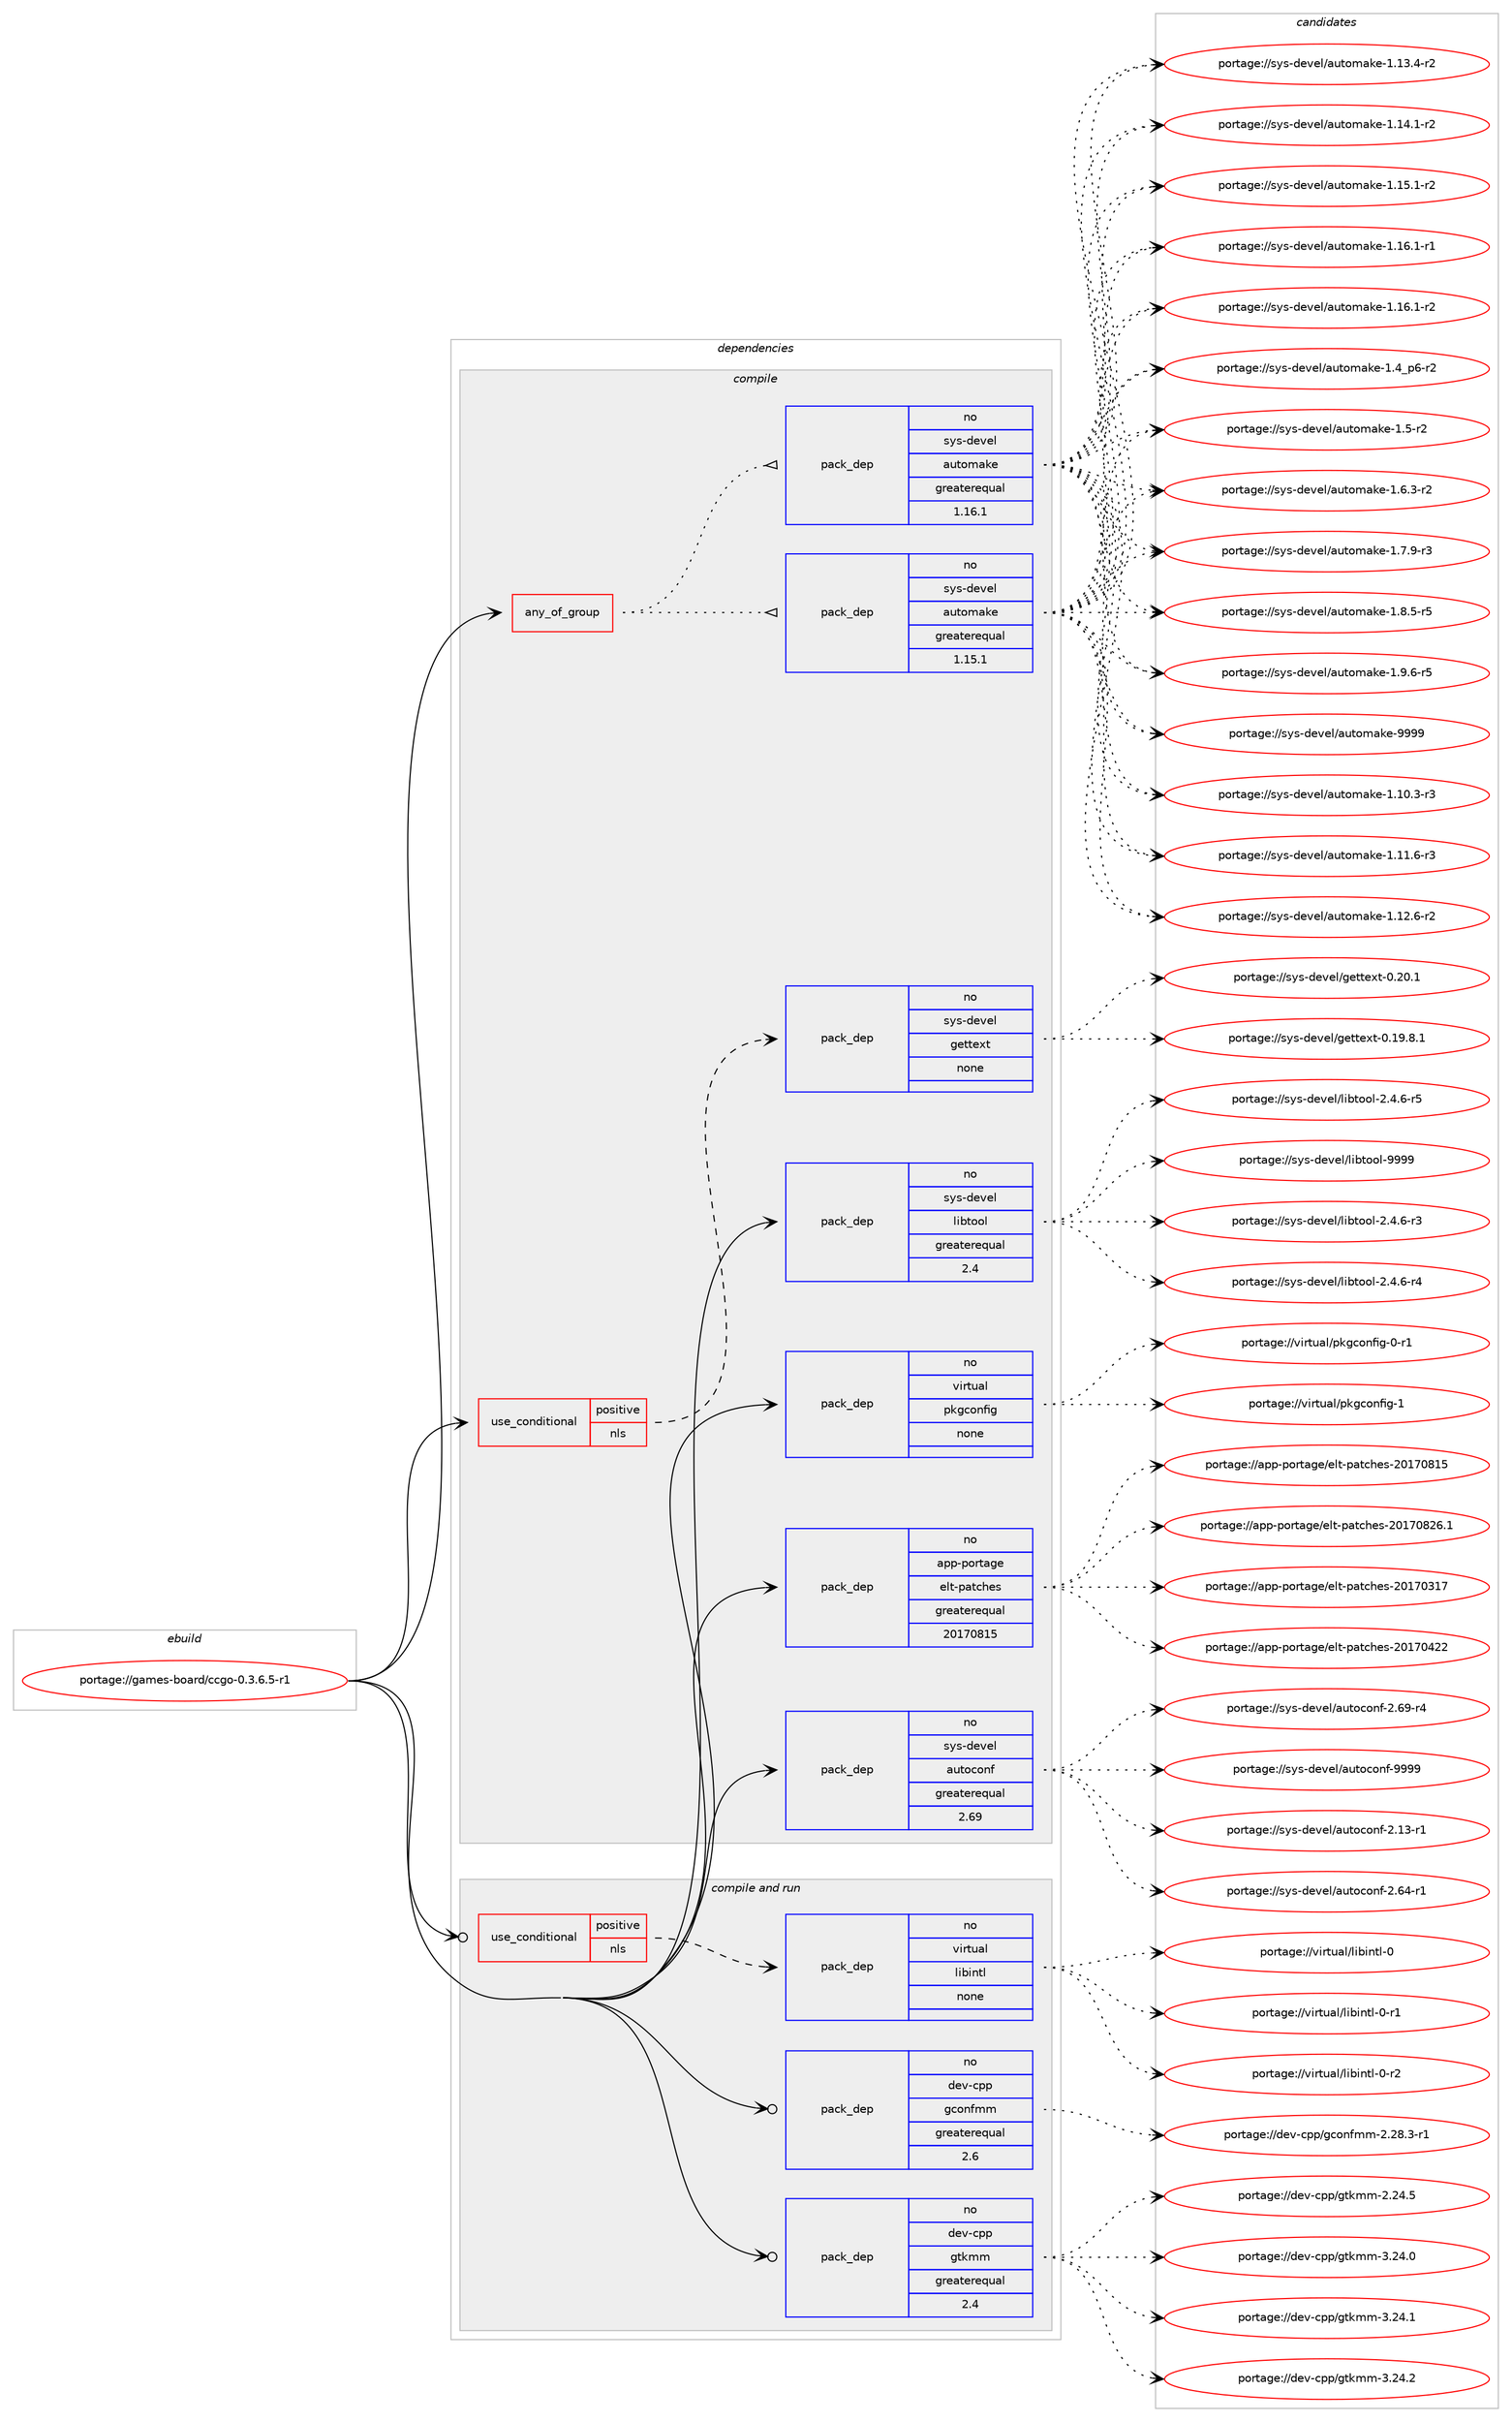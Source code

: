 digraph prolog {

# *************
# Graph options
# *************

newrank=true;
concentrate=true;
compound=true;
graph [rankdir=LR,fontname=Helvetica,fontsize=10,ranksep=1.5];#, ranksep=2.5, nodesep=0.2];
edge  [arrowhead=vee];
node  [fontname=Helvetica,fontsize=10];

# **********
# The ebuild
# **********

subgraph cluster_leftcol {
color=gray;
rank=same;
label=<<i>ebuild</i>>;
id [label="portage://games-board/ccgo-0.3.6.5-r1", color=red, width=4, href="../games-board/ccgo-0.3.6.5-r1.svg"];
}

# ****************
# The dependencies
# ****************

subgraph cluster_midcol {
color=gray;
label=<<i>dependencies</i>>;
subgraph cluster_compile {
fillcolor="#eeeeee";
style=filled;
label=<<i>compile</i>>;
subgraph any3726 {
dependency270410 [label=<<TABLE BORDER="0" CELLBORDER="1" CELLSPACING="0" CELLPADDING="4"><TR><TD CELLPADDING="10">any_of_group</TD></TR></TABLE>>, shape=none, color=red];subgraph pack193893 {
dependency270411 [label=<<TABLE BORDER="0" CELLBORDER="1" CELLSPACING="0" CELLPADDING="4" WIDTH="220"><TR><TD ROWSPAN="6" CELLPADDING="30">pack_dep</TD></TR><TR><TD WIDTH="110">no</TD></TR><TR><TD>sys-devel</TD></TR><TR><TD>automake</TD></TR><TR><TD>greaterequal</TD></TR><TR><TD>1.16.1</TD></TR></TABLE>>, shape=none, color=blue];
}
dependency270410:e -> dependency270411:w [weight=20,style="dotted",arrowhead="oinv"];
subgraph pack193894 {
dependency270412 [label=<<TABLE BORDER="0" CELLBORDER="1" CELLSPACING="0" CELLPADDING="4" WIDTH="220"><TR><TD ROWSPAN="6" CELLPADDING="30">pack_dep</TD></TR><TR><TD WIDTH="110">no</TD></TR><TR><TD>sys-devel</TD></TR><TR><TD>automake</TD></TR><TR><TD>greaterequal</TD></TR><TR><TD>1.15.1</TD></TR></TABLE>>, shape=none, color=blue];
}
dependency270410:e -> dependency270412:w [weight=20,style="dotted",arrowhead="oinv"];
}
id:e -> dependency270410:w [weight=20,style="solid",arrowhead="vee"];
subgraph cond72717 {
dependency270413 [label=<<TABLE BORDER="0" CELLBORDER="1" CELLSPACING="0" CELLPADDING="4"><TR><TD ROWSPAN="3" CELLPADDING="10">use_conditional</TD></TR><TR><TD>positive</TD></TR><TR><TD>nls</TD></TR></TABLE>>, shape=none, color=red];
subgraph pack193895 {
dependency270414 [label=<<TABLE BORDER="0" CELLBORDER="1" CELLSPACING="0" CELLPADDING="4" WIDTH="220"><TR><TD ROWSPAN="6" CELLPADDING="30">pack_dep</TD></TR><TR><TD WIDTH="110">no</TD></TR><TR><TD>sys-devel</TD></TR><TR><TD>gettext</TD></TR><TR><TD>none</TD></TR><TR><TD></TD></TR></TABLE>>, shape=none, color=blue];
}
dependency270413:e -> dependency270414:w [weight=20,style="dashed",arrowhead="vee"];
}
id:e -> dependency270413:w [weight=20,style="solid",arrowhead="vee"];
subgraph pack193896 {
dependency270415 [label=<<TABLE BORDER="0" CELLBORDER="1" CELLSPACING="0" CELLPADDING="4" WIDTH="220"><TR><TD ROWSPAN="6" CELLPADDING="30">pack_dep</TD></TR><TR><TD WIDTH="110">no</TD></TR><TR><TD>app-portage</TD></TR><TR><TD>elt-patches</TD></TR><TR><TD>greaterequal</TD></TR><TR><TD>20170815</TD></TR></TABLE>>, shape=none, color=blue];
}
id:e -> dependency270415:w [weight=20,style="solid",arrowhead="vee"];
subgraph pack193897 {
dependency270416 [label=<<TABLE BORDER="0" CELLBORDER="1" CELLSPACING="0" CELLPADDING="4" WIDTH="220"><TR><TD ROWSPAN="6" CELLPADDING="30">pack_dep</TD></TR><TR><TD WIDTH="110">no</TD></TR><TR><TD>sys-devel</TD></TR><TR><TD>autoconf</TD></TR><TR><TD>greaterequal</TD></TR><TR><TD>2.69</TD></TR></TABLE>>, shape=none, color=blue];
}
id:e -> dependency270416:w [weight=20,style="solid",arrowhead="vee"];
subgraph pack193898 {
dependency270417 [label=<<TABLE BORDER="0" CELLBORDER="1" CELLSPACING="0" CELLPADDING="4" WIDTH="220"><TR><TD ROWSPAN="6" CELLPADDING="30">pack_dep</TD></TR><TR><TD WIDTH="110">no</TD></TR><TR><TD>sys-devel</TD></TR><TR><TD>libtool</TD></TR><TR><TD>greaterequal</TD></TR><TR><TD>2.4</TD></TR></TABLE>>, shape=none, color=blue];
}
id:e -> dependency270417:w [weight=20,style="solid",arrowhead="vee"];
subgraph pack193899 {
dependency270418 [label=<<TABLE BORDER="0" CELLBORDER="1" CELLSPACING="0" CELLPADDING="4" WIDTH="220"><TR><TD ROWSPAN="6" CELLPADDING="30">pack_dep</TD></TR><TR><TD WIDTH="110">no</TD></TR><TR><TD>virtual</TD></TR><TR><TD>pkgconfig</TD></TR><TR><TD>none</TD></TR><TR><TD></TD></TR></TABLE>>, shape=none, color=blue];
}
id:e -> dependency270418:w [weight=20,style="solid",arrowhead="vee"];
}
subgraph cluster_compileandrun {
fillcolor="#eeeeee";
style=filled;
label=<<i>compile and run</i>>;
subgraph cond72718 {
dependency270419 [label=<<TABLE BORDER="0" CELLBORDER="1" CELLSPACING="0" CELLPADDING="4"><TR><TD ROWSPAN="3" CELLPADDING="10">use_conditional</TD></TR><TR><TD>positive</TD></TR><TR><TD>nls</TD></TR></TABLE>>, shape=none, color=red];
subgraph pack193900 {
dependency270420 [label=<<TABLE BORDER="0" CELLBORDER="1" CELLSPACING="0" CELLPADDING="4" WIDTH="220"><TR><TD ROWSPAN="6" CELLPADDING="30">pack_dep</TD></TR><TR><TD WIDTH="110">no</TD></TR><TR><TD>virtual</TD></TR><TR><TD>libintl</TD></TR><TR><TD>none</TD></TR><TR><TD></TD></TR></TABLE>>, shape=none, color=blue];
}
dependency270419:e -> dependency270420:w [weight=20,style="dashed",arrowhead="vee"];
}
id:e -> dependency270419:w [weight=20,style="solid",arrowhead="odotvee"];
subgraph pack193901 {
dependency270421 [label=<<TABLE BORDER="0" CELLBORDER="1" CELLSPACING="0" CELLPADDING="4" WIDTH="220"><TR><TD ROWSPAN="6" CELLPADDING="30">pack_dep</TD></TR><TR><TD WIDTH="110">no</TD></TR><TR><TD>dev-cpp</TD></TR><TR><TD>gconfmm</TD></TR><TR><TD>greaterequal</TD></TR><TR><TD>2.6</TD></TR></TABLE>>, shape=none, color=blue];
}
id:e -> dependency270421:w [weight=20,style="solid",arrowhead="odotvee"];
subgraph pack193902 {
dependency270422 [label=<<TABLE BORDER="0" CELLBORDER="1" CELLSPACING="0" CELLPADDING="4" WIDTH="220"><TR><TD ROWSPAN="6" CELLPADDING="30">pack_dep</TD></TR><TR><TD WIDTH="110">no</TD></TR><TR><TD>dev-cpp</TD></TR><TR><TD>gtkmm</TD></TR><TR><TD>greaterequal</TD></TR><TR><TD>2.4</TD></TR></TABLE>>, shape=none, color=blue];
}
id:e -> dependency270422:w [weight=20,style="solid",arrowhead="odotvee"];
}
subgraph cluster_run {
fillcolor="#eeeeee";
style=filled;
label=<<i>run</i>>;
}
}

# **************
# The candidates
# **************

subgraph cluster_choices {
rank=same;
color=gray;
label=<<i>candidates</i>>;

subgraph choice193893 {
color=black;
nodesep=1;
choiceportage11512111545100101118101108479711711611110997107101454946494846514511451 [label="portage://sys-devel/automake-1.10.3-r3", color=red, width=4,href="../sys-devel/automake-1.10.3-r3.svg"];
choiceportage11512111545100101118101108479711711611110997107101454946494946544511451 [label="portage://sys-devel/automake-1.11.6-r3", color=red, width=4,href="../sys-devel/automake-1.11.6-r3.svg"];
choiceportage11512111545100101118101108479711711611110997107101454946495046544511450 [label="portage://sys-devel/automake-1.12.6-r2", color=red, width=4,href="../sys-devel/automake-1.12.6-r2.svg"];
choiceportage11512111545100101118101108479711711611110997107101454946495146524511450 [label="portage://sys-devel/automake-1.13.4-r2", color=red, width=4,href="../sys-devel/automake-1.13.4-r2.svg"];
choiceportage11512111545100101118101108479711711611110997107101454946495246494511450 [label="portage://sys-devel/automake-1.14.1-r2", color=red, width=4,href="../sys-devel/automake-1.14.1-r2.svg"];
choiceportage11512111545100101118101108479711711611110997107101454946495346494511450 [label="portage://sys-devel/automake-1.15.1-r2", color=red, width=4,href="../sys-devel/automake-1.15.1-r2.svg"];
choiceportage11512111545100101118101108479711711611110997107101454946495446494511449 [label="portage://sys-devel/automake-1.16.1-r1", color=red, width=4,href="../sys-devel/automake-1.16.1-r1.svg"];
choiceportage11512111545100101118101108479711711611110997107101454946495446494511450 [label="portage://sys-devel/automake-1.16.1-r2", color=red, width=4,href="../sys-devel/automake-1.16.1-r2.svg"];
choiceportage115121115451001011181011084797117116111109971071014549465295112544511450 [label="portage://sys-devel/automake-1.4_p6-r2", color=red, width=4,href="../sys-devel/automake-1.4_p6-r2.svg"];
choiceportage11512111545100101118101108479711711611110997107101454946534511450 [label="portage://sys-devel/automake-1.5-r2", color=red, width=4,href="../sys-devel/automake-1.5-r2.svg"];
choiceportage115121115451001011181011084797117116111109971071014549465446514511450 [label="portage://sys-devel/automake-1.6.3-r2", color=red, width=4,href="../sys-devel/automake-1.6.3-r2.svg"];
choiceportage115121115451001011181011084797117116111109971071014549465546574511451 [label="portage://sys-devel/automake-1.7.9-r3", color=red, width=4,href="../sys-devel/automake-1.7.9-r3.svg"];
choiceportage115121115451001011181011084797117116111109971071014549465646534511453 [label="portage://sys-devel/automake-1.8.5-r5", color=red, width=4,href="../sys-devel/automake-1.8.5-r5.svg"];
choiceportage115121115451001011181011084797117116111109971071014549465746544511453 [label="portage://sys-devel/automake-1.9.6-r5", color=red, width=4,href="../sys-devel/automake-1.9.6-r5.svg"];
choiceportage115121115451001011181011084797117116111109971071014557575757 [label="portage://sys-devel/automake-9999", color=red, width=4,href="../sys-devel/automake-9999.svg"];
dependency270411:e -> choiceportage11512111545100101118101108479711711611110997107101454946494846514511451:w [style=dotted,weight="100"];
dependency270411:e -> choiceportage11512111545100101118101108479711711611110997107101454946494946544511451:w [style=dotted,weight="100"];
dependency270411:e -> choiceportage11512111545100101118101108479711711611110997107101454946495046544511450:w [style=dotted,weight="100"];
dependency270411:e -> choiceportage11512111545100101118101108479711711611110997107101454946495146524511450:w [style=dotted,weight="100"];
dependency270411:e -> choiceportage11512111545100101118101108479711711611110997107101454946495246494511450:w [style=dotted,weight="100"];
dependency270411:e -> choiceportage11512111545100101118101108479711711611110997107101454946495346494511450:w [style=dotted,weight="100"];
dependency270411:e -> choiceportage11512111545100101118101108479711711611110997107101454946495446494511449:w [style=dotted,weight="100"];
dependency270411:e -> choiceportage11512111545100101118101108479711711611110997107101454946495446494511450:w [style=dotted,weight="100"];
dependency270411:e -> choiceportage115121115451001011181011084797117116111109971071014549465295112544511450:w [style=dotted,weight="100"];
dependency270411:e -> choiceportage11512111545100101118101108479711711611110997107101454946534511450:w [style=dotted,weight="100"];
dependency270411:e -> choiceportage115121115451001011181011084797117116111109971071014549465446514511450:w [style=dotted,weight="100"];
dependency270411:e -> choiceportage115121115451001011181011084797117116111109971071014549465546574511451:w [style=dotted,weight="100"];
dependency270411:e -> choiceportage115121115451001011181011084797117116111109971071014549465646534511453:w [style=dotted,weight="100"];
dependency270411:e -> choiceportage115121115451001011181011084797117116111109971071014549465746544511453:w [style=dotted,weight="100"];
dependency270411:e -> choiceportage115121115451001011181011084797117116111109971071014557575757:w [style=dotted,weight="100"];
}
subgraph choice193894 {
color=black;
nodesep=1;
choiceportage11512111545100101118101108479711711611110997107101454946494846514511451 [label="portage://sys-devel/automake-1.10.3-r3", color=red, width=4,href="../sys-devel/automake-1.10.3-r3.svg"];
choiceportage11512111545100101118101108479711711611110997107101454946494946544511451 [label="portage://sys-devel/automake-1.11.6-r3", color=red, width=4,href="../sys-devel/automake-1.11.6-r3.svg"];
choiceportage11512111545100101118101108479711711611110997107101454946495046544511450 [label="portage://sys-devel/automake-1.12.6-r2", color=red, width=4,href="../sys-devel/automake-1.12.6-r2.svg"];
choiceportage11512111545100101118101108479711711611110997107101454946495146524511450 [label="portage://sys-devel/automake-1.13.4-r2", color=red, width=4,href="../sys-devel/automake-1.13.4-r2.svg"];
choiceportage11512111545100101118101108479711711611110997107101454946495246494511450 [label="portage://sys-devel/automake-1.14.1-r2", color=red, width=4,href="../sys-devel/automake-1.14.1-r2.svg"];
choiceportage11512111545100101118101108479711711611110997107101454946495346494511450 [label="portage://sys-devel/automake-1.15.1-r2", color=red, width=4,href="../sys-devel/automake-1.15.1-r2.svg"];
choiceportage11512111545100101118101108479711711611110997107101454946495446494511449 [label="portage://sys-devel/automake-1.16.1-r1", color=red, width=4,href="../sys-devel/automake-1.16.1-r1.svg"];
choiceportage11512111545100101118101108479711711611110997107101454946495446494511450 [label="portage://sys-devel/automake-1.16.1-r2", color=red, width=4,href="../sys-devel/automake-1.16.1-r2.svg"];
choiceportage115121115451001011181011084797117116111109971071014549465295112544511450 [label="portage://sys-devel/automake-1.4_p6-r2", color=red, width=4,href="../sys-devel/automake-1.4_p6-r2.svg"];
choiceportage11512111545100101118101108479711711611110997107101454946534511450 [label="portage://sys-devel/automake-1.5-r2", color=red, width=4,href="../sys-devel/automake-1.5-r2.svg"];
choiceportage115121115451001011181011084797117116111109971071014549465446514511450 [label="portage://sys-devel/automake-1.6.3-r2", color=red, width=4,href="../sys-devel/automake-1.6.3-r2.svg"];
choiceportage115121115451001011181011084797117116111109971071014549465546574511451 [label="portage://sys-devel/automake-1.7.9-r3", color=red, width=4,href="../sys-devel/automake-1.7.9-r3.svg"];
choiceportage115121115451001011181011084797117116111109971071014549465646534511453 [label="portage://sys-devel/automake-1.8.5-r5", color=red, width=4,href="../sys-devel/automake-1.8.5-r5.svg"];
choiceportage115121115451001011181011084797117116111109971071014549465746544511453 [label="portage://sys-devel/automake-1.9.6-r5", color=red, width=4,href="../sys-devel/automake-1.9.6-r5.svg"];
choiceportage115121115451001011181011084797117116111109971071014557575757 [label="portage://sys-devel/automake-9999", color=red, width=4,href="../sys-devel/automake-9999.svg"];
dependency270412:e -> choiceportage11512111545100101118101108479711711611110997107101454946494846514511451:w [style=dotted,weight="100"];
dependency270412:e -> choiceportage11512111545100101118101108479711711611110997107101454946494946544511451:w [style=dotted,weight="100"];
dependency270412:e -> choiceportage11512111545100101118101108479711711611110997107101454946495046544511450:w [style=dotted,weight="100"];
dependency270412:e -> choiceportage11512111545100101118101108479711711611110997107101454946495146524511450:w [style=dotted,weight="100"];
dependency270412:e -> choiceportage11512111545100101118101108479711711611110997107101454946495246494511450:w [style=dotted,weight="100"];
dependency270412:e -> choiceportage11512111545100101118101108479711711611110997107101454946495346494511450:w [style=dotted,weight="100"];
dependency270412:e -> choiceportage11512111545100101118101108479711711611110997107101454946495446494511449:w [style=dotted,weight="100"];
dependency270412:e -> choiceportage11512111545100101118101108479711711611110997107101454946495446494511450:w [style=dotted,weight="100"];
dependency270412:e -> choiceportage115121115451001011181011084797117116111109971071014549465295112544511450:w [style=dotted,weight="100"];
dependency270412:e -> choiceportage11512111545100101118101108479711711611110997107101454946534511450:w [style=dotted,weight="100"];
dependency270412:e -> choiceportage115121115451001011181011084797117116111109971071014549465446514511450:w [style=dotted,weight="100"];
dependency270412:e -> choiceportage115121115451001011181011084797117116111109971071014549465546574511451:w [style=dotted,weight="100"];
dependency270412:e -> choiceportage115121115451001011181011084797117116111109971071014549465646534511453:w [style=dotted,weight="100"];
dependency270412:e -> choiceportage115121115451001011181011084797117116111109971071014549465746544511453:w [style=dotted,weight="100"];
dependency270412:e -> choiceportage115121115451001011181011084797117116111109971071014557575757:w [style=dotted,weight="100"];
}
subgraph choice193895 {
color=black;
nodesep=1;
choiceportage1151211154510010111810110847103101116116101120116454846495746564649 [label="portage://sys-devel/gettext-0.19.8.1", color=red, width=4,href="../sys-devel/gettext-0.19.8.1.svg"];
choiceportage115121115451001011181011084710310111611610112011645484650484649 [label="portage://sys-devel/gettext-0.20.1", color=red, width=4,href="../sys-devel/gettext-0.20.1.svg"];
dependency270414:e -> choiceportage1151211154510010111810110847103101116116101120116454846495746564649:w [style=dotted,weight="100"];
dependency270414:e -> choiceportage115121115451001011181011084710310111611610112011645484650484649:w [style=dotted,weight="100"];
}
subgraph choice193896 {
color=black;
nodesep=1;
choiceportage97112112451121111141169710310147101108116451129711699104101115455048495548514955 [label="portage://app-portage/elt-patches-20170317", color=red, width=4,href="../app-portage/elt-patches-20170317.svg"];
choiceportage97112112451121111141169710310147101108116451129711699104101115455048495548525050 [label="portage://app-portage/elt-patches-20170422", color=red, width=4,href="../app-portage/elt-patches-20170422.svg"];
choiceportage97112112451121111141169710310147101108116451129711699104101115455048495548564953 [label="portage://app-portage/elt-patches-20170815", color=red, width=4,href="../app-portage/elt-patches-20170815.svg"];
choiceportage971121124511211111411697103101471011081164511297116991041011154550484955485650544649 [label="portage://app-portage/elt-patches-20170826.1", color=red, width=4,href="../app-portage/elt-patches-20170826.1.svg"];
dependency270415:e -> choiceportage97112112451121111141169710310147101108116451129711699104101115455048495548514955:w [style=dotted,weight="100"];
dependency270415:e -> choiceportage97112112451121111141169710310147101108116451129711699104101115455048495548525050:w [style=dotted,weight="100"];
dependency270415:e -> choiceportage97112112451121111141169710310147101108116451129711699104101115455048495548564953:w [style=dotted,weight="100"];
dependency270415:e -> choiceportage971121124511211111411697103101471011081164511297116991041011154550484955485650544649:w [style=dotted,weight="100"];
}
subgraph choice193897 {
color=black;
nodesep=1;
choiceportage1151211154510010111810110847971171161119911111010245504649514511449 [label="portage://sys-devel/autoconf-2.13-r1", color=red, width=4,href="../sys-devel/autoconf-2.13-r1.svg"];
choiceportage1151211154510010111810110847971171161119911111010245504654524511449 [label="portage://sys-devel/autoconf-2.64-r1", color=red, width=4,href="../sys-devel/autoconf-2.64-r1.svg"];
choiceportage1151211154510010111810110847971171161119911111010245504654574511452 [label="portage://sys-devel/autoconf-2.69-r4", color=red, width=4,href="../sys-devel/autoconf-2.69-r4.svg"];
choiceportage115121115451001011181011084797117116111991111101024557575757 [label="portage://sys-devel/autoconf-9999", color=red, width=4,href="../sys-devel/autoconf-9999.svg"];
dependency270416:e -> choiceportage1151211154510010111810110847971171161119911111010245504649514511449:w [style=dotted,weight="100"];
dependency270416:e -> choiceportage1151211154510010111810110847971171161119911111010245504654524511449:w [style=dotted,weight="100"];
dependency270416:e -> choiceportage1151211154510010111810110847971171161119911111010245504654574511452:w [style=dotted,weight="100"];
dependency270416:e -> choiceportage115121115451001011181011084797117116111991111101024557575757:w [style=dotted,weight="100"];
}
subgraph choice193898 {
color=black;
nodesep=1;
choiceportage1151211154510010111810110847108105981161111111084550465246544511451 [label="portage://sys-devel/libtool-2.4.6-r3", color=red, width=4,href="../sys-devel/libtool-2.4.6-r3.svg"];
choiceportage1151211154510010111810110847108105981161111111084550465246544511452 [label="portage://sys-devel/libtool-2.4.6-r4", color=red, width=4,href="../sys-devel/libtool-2.4.6-r4.svg"];
choiceportage1151211154510010111810110847108105981161111111084550465246544511453 [label="portage://sys-devel/libtool-2.4.6-r5", color=red, width=4,href="../sys-devel/libtool-2.4.6-r5.svg"];
choiceportage1151211154510010111810110847108105981161111111084557575757 [label="portage://sys-devel/libtool-9999", color=red, width=4,href="../sys-devel/libtool-9999.svg"];
dependency270417:e -> choiceportage1151211154510010111810110847108105981161111111084550465246544511451:w [style=dotted,weight="100"];
dependency270417:e -> choiceportage1151211154510010111810110847108105981161111111084550465246544511452:w [style=dotted,weight="100"];
dependency270417:e -> choiceportage1151211154510010111810110847108105981161111111084550465246544511453:w [style=dotted,weight="100"];
dependency270417:e -> choiceportage1151211154510010111810110847108105981161111111084557575757:w [style=dotted,weight="100"];
}
subgraph choice193899 {
color=black;
nodesep=1;
choiceportage11810511411611797108471121071039911111010210510345484511449 [label="portage://virtual/pkgconfig-0-r1", color=red, width=4,href="../virtual/pkgconfig-0-r1.svg"];
choiceportage1181051141161179710847112107103991111101021051034549 [label="portage://virtual/pkgconfig-1", color=red, width=4,href="../virtual/pkgconfig-1.svg"];
dependency270418:e -> choiceportage11810511411611797108471121071039911111010210510345484511449:w [style=dotted,weight="100"];
dependency270418:e -> choiceportage1181051141161179710847112107103991111101021051034549:w [style=dotted,weight="100"];
}
subgraph choice193900 {
color=black;
nodesep=1;
choiceportage1181051141161179710847108105981051101161084548 [label="portage://virtual/libintl-0", color=red, width=4,href="../virtual/libintl-0.svg"];
choiceportage11810511411611797108471081059810511011610845484511449 [label="portage://virtual/libintl-0-r1", color=red, width=4,href="../virtual/libintl-0-r1.svg"];
choiceportage11810511411611797108471081059810511011610845484511450 [label="portage://virtual/libintl-0-r2", color=red, width=4,href="../virtual/libintl-0-r2.svg"];
dependency270420:e -> choiceportage1181051141161179710847108105981051101161084548:w [style=dotted,weight="100"];
dependency270420:e -> choiceportage11810511411611797108471081059810511011610845484511449:w [style=dotted,weight="100"];
dependency270420:e -> choiceportage11810511411611797108471081059810511011610845484511450:w [style=dotted,weight="100"];
}
subgraph choice193901 {
color=black;
nodesep=1;
choiceportage10010111845991121124710399111110102109109455046505646514511449 [label="portage://dev-cpp/gconfmm-2.28.3-r1", color=red, width=4,href="../dev-cpp/gconfmm-2.28.3-r1.svg"];
dependency270421:e -> choiceportage10010111845991121124710399111110102109109455046505646514511449:w [style=dotted,weight="100"];
}
subgraph choice193902 {
color=black;
nodesep=1;
choiceportage10010111845991121124710311610710910945504650524653 [label="portage://dev-cpp/gtkmm-2.24.5", color=red, width=4,href="../dev-cpp/gtkmm-2.24.5.svg"];
choiceportage10010111845991121124710311610710910945514650524648 [label="portage://dev-cpp/gtkmm-3.24.0", color=red, width=4,href="../dev-cpp/gtkmm-3.24.0.svg"];
choiceportage10010111845991121124710311610710910945514650524649 [label="portage://dev-cpp/gtkmm-3.24.1", color=red, width=4,href="../dev-cpp/gtkmm-3.24.1.svg"];
choiceportage10010111845991121124710311610710910945514650524650 [label="portage://dev-cpp/gtkmm-3.24.2", color=red, width=4,href="../dev-cpp/gtkmm-3.24.2.svg"];
dependency270422:e -> choiceportage10010111845991121124710311610710910945504650524653:w [style=dotted,weight="100"];
dependency270422:e -> choiceportage10010111845991121124710311610710910945514650524648:w [style=dotted,weight="100"];
dependency270422:e -> choiceportage10010111845991121124710311610710910945514650524649:w [style=dotted,weight="100"];
dependency270422:e -> choiceportage10010111845991121124710311610710910945514650524650:w [style=dotted,weight="100"];
}
}

}
